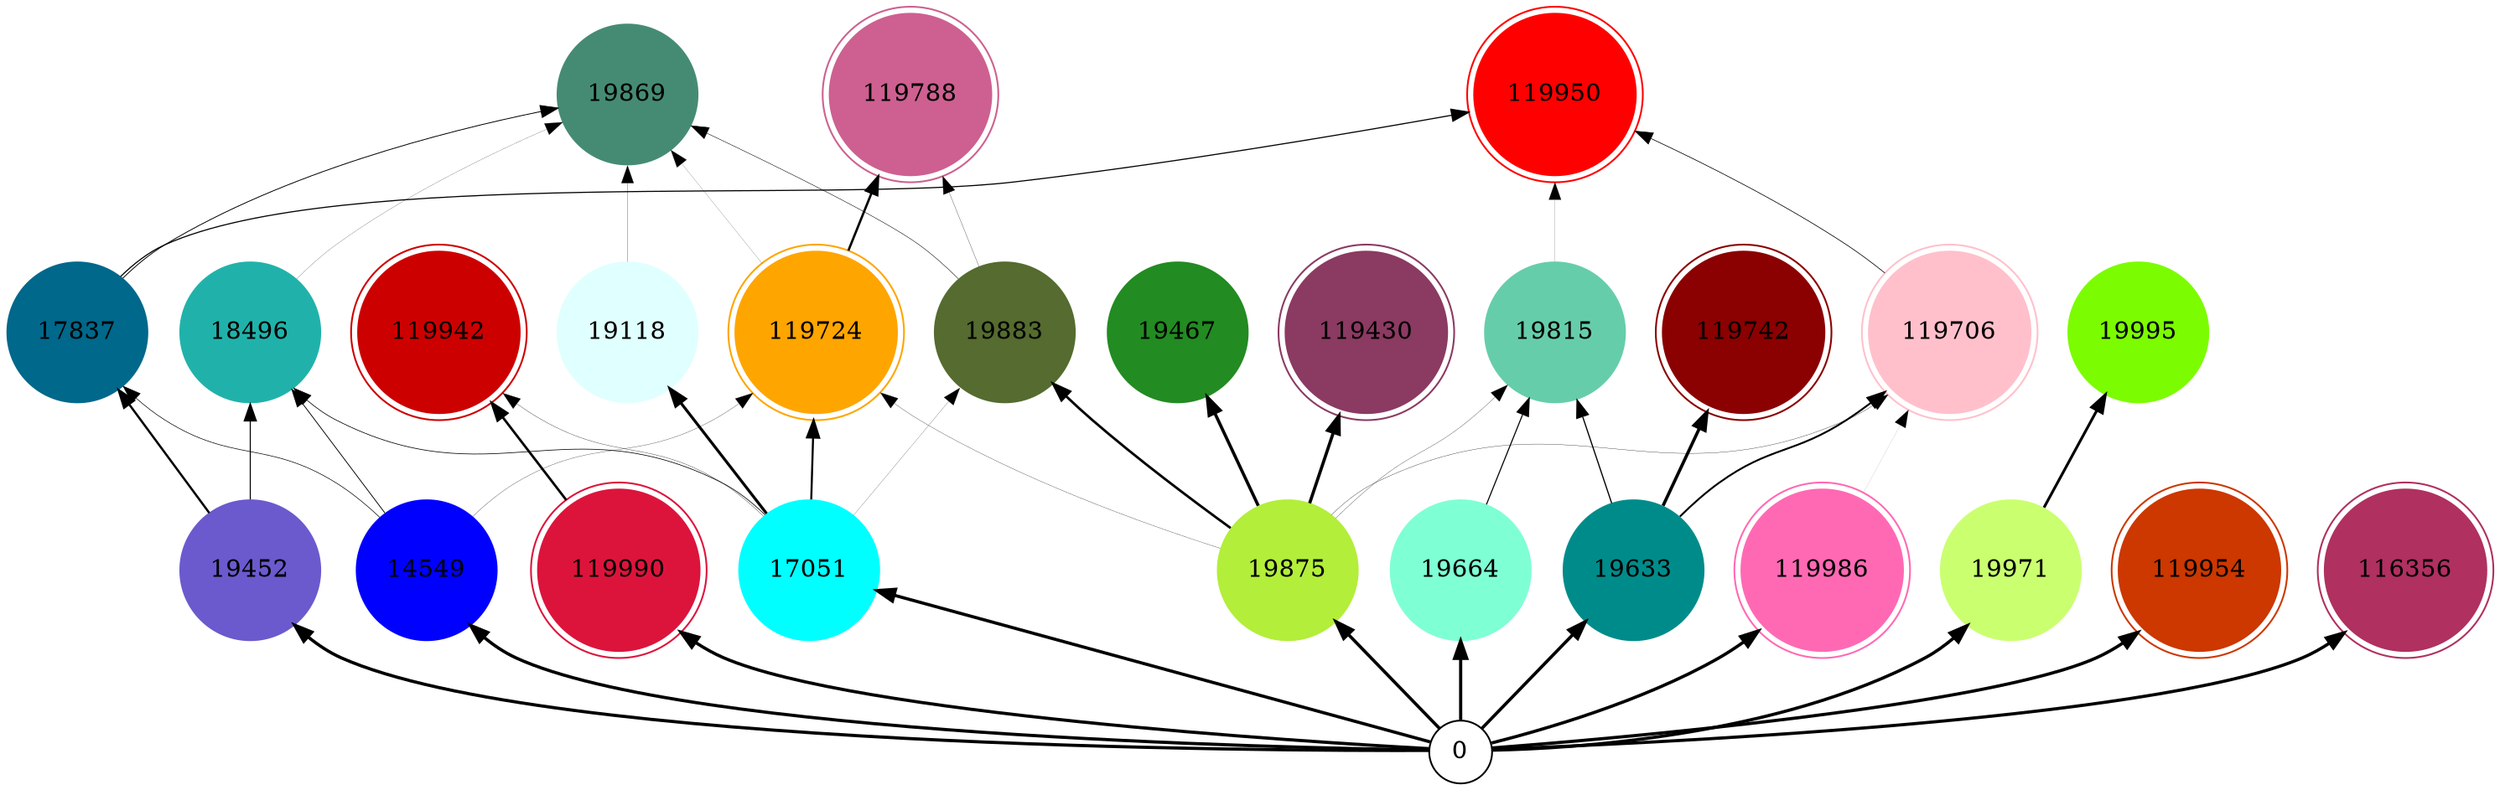 digraph foodweb { 
   rankdir=BT; 
   node [shape = circle]; 
   0 -> 14549 [style="setlinewidth(1.82)"]; 
   0 -> 17051 [style="setlinewidth(1.82)"]; 
   0 -> 19452 [style="setlinewidth(1.82)"]; 
   0 -> 19633 [style="setlinewidth(1.82)"]; 
   0 -> 19664 [style="setlinewidth(1.82)"]; 
   0 -> 19875 [style="setlinewidth(1.82)"]; 
   0 -> 19971 [style="setlinewidth(1.82)"]; 
   0 -> 119954 [style="setlinewidth(1.82)"]; 
   0 -> 119990 [style="setlinewidth(1.82)"]; 
   0 -> 116356 [style="setlinewidth(1.8)"]; 
   0 -> 119986 [style="setlinewidth(1.82)"]; 
   14549 -> 17837 [style="setlinewidth(0.34)"]; 
   14549 -> 18496 [style="setlinewidth(0.46)"]; 
   14549 -> 119724 [style="setlinewidth(0.14)"]; 
   17051 -> 18496 [style="setlinewidth(0.38)"]; 
   17051 -> 19118 [style="setlinewidth(1.62)"]; 
   17051 -> 19883 [style="setlinewidth(0.1)"]; 
   17051 -> 119942 [style="setlinewidth(0.16)"]; 
   17051 -> 119724 [style="setlinewidth(1.16)"]; 
   17837 -> 19869 [style="setlinewidth(0.48)"]; 
   17837 -> 119950 [style="setlinewidth(0.64)"]; 
   18496 -> 19869 [style="setlinewidth(0.1)"]; 
   19118 -> 19869 [style="setlinewidth(0.14)"]; 
   19452 -> 17837 [style="setlinewidth(1.26)"]; 
   19452 -> 18496 [style="setlinewidth(0.62)"]; 
   19633 -> 19815 [style="setlinewidth(0.68)"]; 
   19633 -> 119742 [style="setlinewidth(1.82)"]; 
   19633 -> 119706 [style="setlinewidth(1.06)"]; 
   19664 -> 19815 [style="setlinewidth(0.62)"]; 
   19815 -> 119950 [style="setlinewidth(0.08)"]; 
   19875 -> 19467 [style="setlinewidth(1.8)"]; 
   19875 -> 19815 [style="setlinewidth(0.14)"]; 
   19875 -> 19883 [style="setlinewidth(1.42)"]; 
   19875 -> 119706 [style="setlinewidth(0.16)"]; 
   19875 -> 119724 [style="setlinewidth(0.14)"]; 
   19875 -> 119430 [style="setlinewidth(1.82)"]; 
   19883 -> 19869 [style="setlinewidth(0.26)"]; 
   19883 -> 119788 [style="setlinewidth(0.14)"]; 
   19971 -> 19995 [style="setlinewidth(1.56)"]; 
   119706 -> 119950 [style="setlinewidth(0.38)"]; 
   119724 -> 19869 [style="setlinewidth(0.08)"]; 
   119724 -> 119788 [style="setlinewidth(1.32)"]; 
   119990 -> 119942 [style="setlinewidth(1.38)"]; 
   119986 -> 119706 [style="setlinewidth(0.04)"]; 

   14549 [color=blue,style=filled];
   17051 [color=cyan,style=filled];
   17837 [color=deepskyblue4,style=filled];
   18496 [color=lightseagreen,style=filled];
   19118 [color=lightcyan,style=filled];
   19452 [color=slateblue,style=filled];
   19467 [color=forestgreen,style=filled];
   19633 [color=cyan4,style=filled];
   19664 [color=aquamarine,style=filled];
   19815 [color=aquamarine3,style=filled];
   19869 [color=aquamarine4,style=filled];
   19875 [color=olivedrab2,style=filled];
   19883 [color=darkolivegreen,style=filled];
   19971 [color=darkolivegreen1,style=filled];
   19995 [color=lawngreen,style=filled];

   119950 [color=red,style=filled,shape=doublecircle]; 
   119942 [color=red3,style=filled,shape=doublecircle]; 
   119742 [color=red4,style=filled,shape=doublecircle]; 
   119706 [color=pink,style=filled,shape=doublecircle]; 
   119724 [color=orange,style=filled,shape=doublecircle]; 
   119954 [color=orangered3,style=filled,shape=doublecircle]; 
   119990 [color=crimson,style=filled,shape=doublecircle]; 
   116356 [color=maroon,style=filled,shape=doublecircle]; 
   119986 [color=hotpink,style=filled,shape=doublecircle]; 
   119788 [color=hotpink3,style=filled,shape=doublecircle]; 
   119430 [color=hotpink4,style=filled,shape=doublecircle]; 
}

